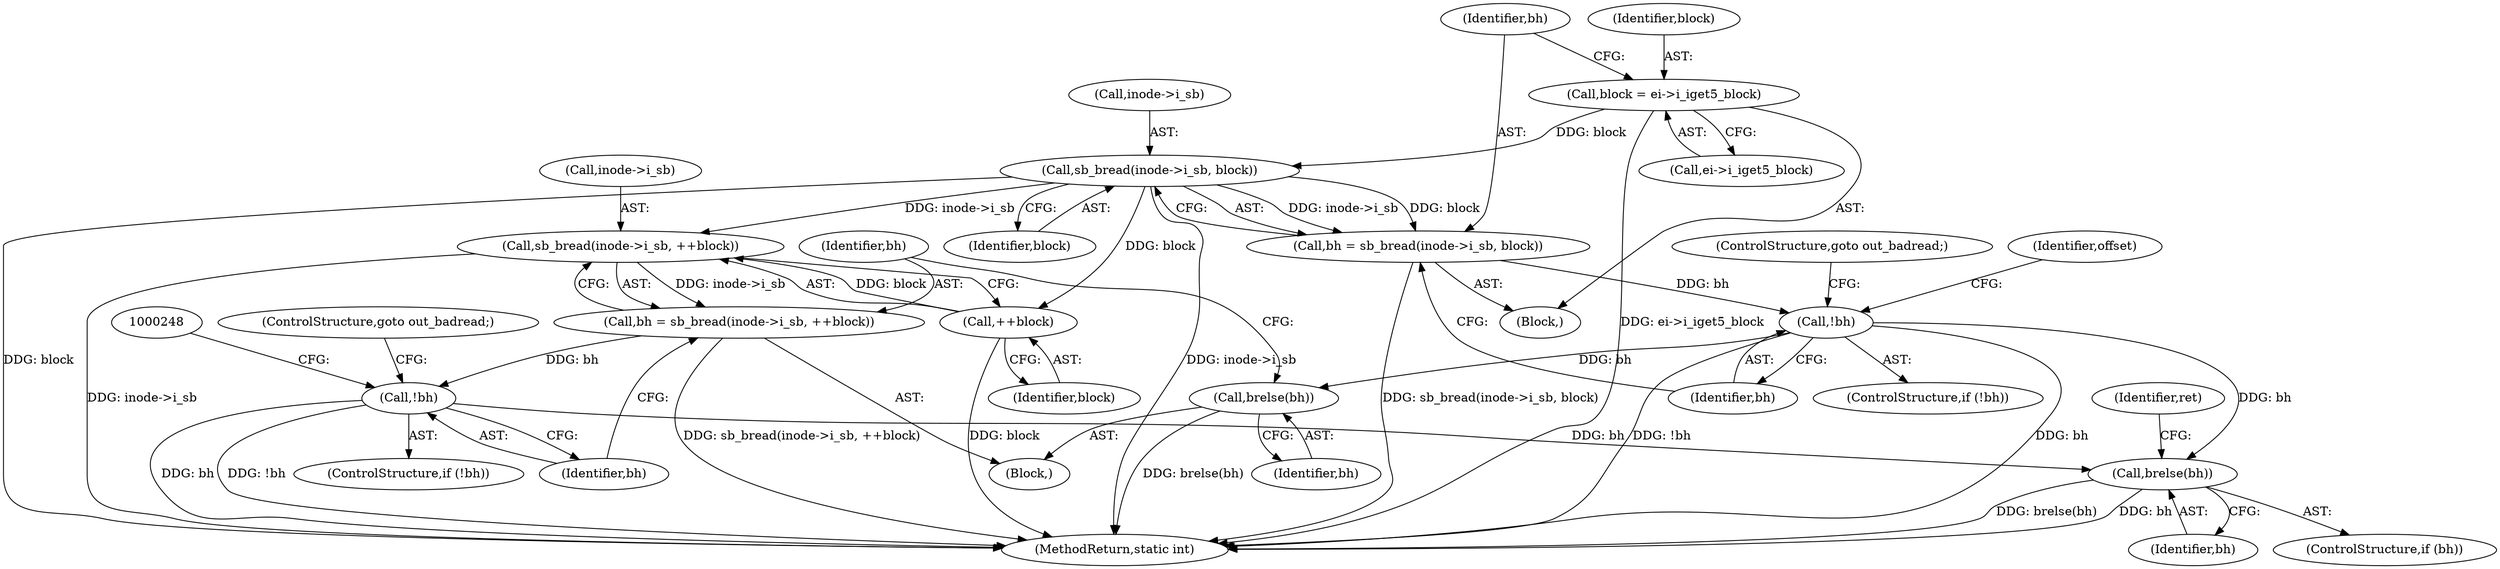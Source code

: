 digraph "0_linux_410dd3cf4c9b36f27ed4542ee18b1af5e68645a4_0@API" {
"1000166" [label="(Call,sb_bread(inode->i_sb, block))"];
"1000159" [label="(Call,block = ei->i_iget5_block)"];
"1000164" [label="(Call,bh = sb_bread(inode->i_sb, block))"];
"1000172" [label="(Call,!bh)"];
"1000231" [label="(Call,brelse(bh))"];
"1000718" [label="(Call,brelse(bh))"];
"1000235" [label="(Call,sb_bread(inode->i_sb, ++block))"];
"1000233" [label="(Call,bh = sb_bread(inode->i_sb, ++block))"];
"1000242" [label="(Call,!bh)"];
"1000239" [label="(Call,++block)"];
"1000244" [label="(ControlStructure,goto out_badread;)"];
"1000170" [label="(Identifier,block)"];
"1000235" [label="(Call,sb_bread(inode->i_sb, ++block))"];
"1000243" [label="(Identifier,bh)"];
"1000232" [label="(Identifier,bh)"];
"1000114" [label="(Block,)"];
"1000242" [label="(Call,!bh)"];
"1000167" [label="(Call,inode->i_sb)"];
"1000166" [label="(Call,sb_bread(inode->i_sb, block))"];
"1000174" [label="(ControlStructure,goto out_badread;)"];
"1000240" [label="(Identifier,block)"];
"1000236" [label="(Call,inode->i_sb)"];
"1000716" [label="(ControlStructure,if (bh))"];
"1000173" [label="(Identifier,bh)"];
"1000176" [label="(Identifier,offset)"];
"1000241" [label="(ControlStructure,if (!bh))"];
"1000159" [label="(Call,block = ei->i_iget5_block)"];
"1000165" [label="(Identifier,bh)"];
"1000721" [label="(Identifier,ret)"];
"1000172" [label="(Call,!bh)"];
"1000239" [label="(Call,++block)"];
"1000161" [label="(Call,ei->i_iget5_block)"];
"1000725" [label="(MethodReturn,static int)"];
"1000231" [label="(Call,brelse(bh))"];
"1000718" [label="(Call,brelse(bh))"];
"1000201" [label="(Block,)"];
"1000234" [label="(Identifier,bh)"];
"1000233" [label="(Call,bh = sb_bread(inode->i_sb, ++block))"];
"1000719" [label="(Identifier,bh)"];
"1000171" [label="(ControlStructure,if (!bh))"];
"1000164" [label="(Call,bh = sb_bread(inode->i_sb, block))"];
"1000160" [label="(Identifier,block)"];
"1000166" -> "1000164"  [label="AST: "];
"1000166" -> "1000170"  [label="CFG: "];
"1000167" -> "1000166"  [label="AST: "];
"1000170" -> "1000166"  [label="AST: "];
"1000164" -> "1000166"  [label="CFG: "];
"1000166" -> "1000725"  [label="DDG: inode->i_sb"];
"1000166" -> "1000725"  [label="DDG: block"];
"1000166" -> "1000164"  [label="DDG: inode->i_sb"];
"1000166" -> "1000164"  [label="DDG: block"];
"1000159" -> "1000166"  [label="DDG: block"];
"1000166" -> "1000235"  [label="DDG: inode->i_sb"];
"1000166" -> "1000239"  [label="DDG: block"];
"1000159" -> "1000114"  [label="AST: "];
"1000159" -> "1000161"  [label="CFG: "];
"1000160" -> "1000159"  [label="AST: "];
"1000161" -> "1000159"  [label="AST: "];
"1000165" -> "1000159"  [label="CFG: "];
"1000159" -> "1000725"  [label="DDG: ei->i_iget5_block"];
"1000164" -> "1000114"  [label="AST: "];
"1000165" -> "1000164"  [label="AST: "];
"1000173" -> "1000164"  [label="CFG: "];
"1000164" -> "1000725"  [label="DDG: sb_bread(inode->i_sb, block)"];
"1000164" -> "1000172"  [label="DDG: bh"];
"1000172" -> "1000171"  [label="AST: "];
"1000172" -> "1000173"  [label="CFG: "];
"1000173" -> "1000172"  [label="AST: "];
"1000174" -> "1000172"  [label="CFG: "];
"1000176" -> "1000172"  [label="CFG: "];
"1000172" -> "1000725"  [label="DDG: !bh"];
"1000172" -> "1000725"  [label="DDG: bh"];
"1000172" -> "1000231"  [label="DDG: bh"];
"1000172" -> "1000718"  [label="DDG: bh"];
"1000231" -> "1000201"  [label="AST: "];
"1000231" -> "1000232"  [label="CFG: "];
"1000232" -> "1000231"  [label="AST: "];
"1000234" -> "1000231"  [label="CFG: "];
"1000231" -> "1000725"  [label="DDG: brelse(bh)"];
"1000718" -> "1000716"  [label="AST: "];
"1000718" -> "1000719"  [label="CFG: "];
"1000719" -> "1000718"  [label="AST: "];
"1000721" -> "1000718"  [label="CFG: "];
"1000718" -> "1000725"  [label="DDG: bh"];
"1000718" -> "1000725"  [label="DDG: brelse(bh)"];
"1000242" -> "1000718"  [label="DDG: bh"];
"1000235" -> "1000233"  [label="AST: "];
"1000235" -> "1000239"  [label="CFG: "];
"1000236" -> "1000235"  [label="AST: "];
"1000239" -> "1000235"  [label="AST: "];
"1000233" -> "1000235"  [label="CFG: "];
"1000235" -> "1000725"  [label="DDG: inode->i_sb"];
"1000235" -> "1000233"  [label="DDG: inode->i_sb"];
"1000239" -> "1000235"  [label="DDG: block"];
"1000233" -> "1000201"  [label="AST: "];
"1000234" -> "1000233"  [label="AST: "];
"1000243" -> "1000233"  [label="CFG: "];
"1000233" -> "1000725"  [label="DDG: sb_bread(inode->i_sb, ++block)"];
"1000233" -> "1000242"  [label="DDG: bh"];
"1000242" -> "1000241"  [label="AST: "];
"1000242" -> "1000243"  [label="CFG: "];
"1000243" -> "1000242"  [label="AST: "];
"1000244" -> "1000242"  [label="CFG: "];
"1000248" -> "1000242"  [label="CFG: "];
"1000242" -> "1000725"  [label="DDG: !bh"];
"1000242" -> "1000725"  [label="DDG: bh"];
"1000239" -> "1000240"  [label="CFG: "];
"1000240" -> "1000239"  [label="AST: "];
"1000239" -> "1000725"  [label="DDG: block"];
}
